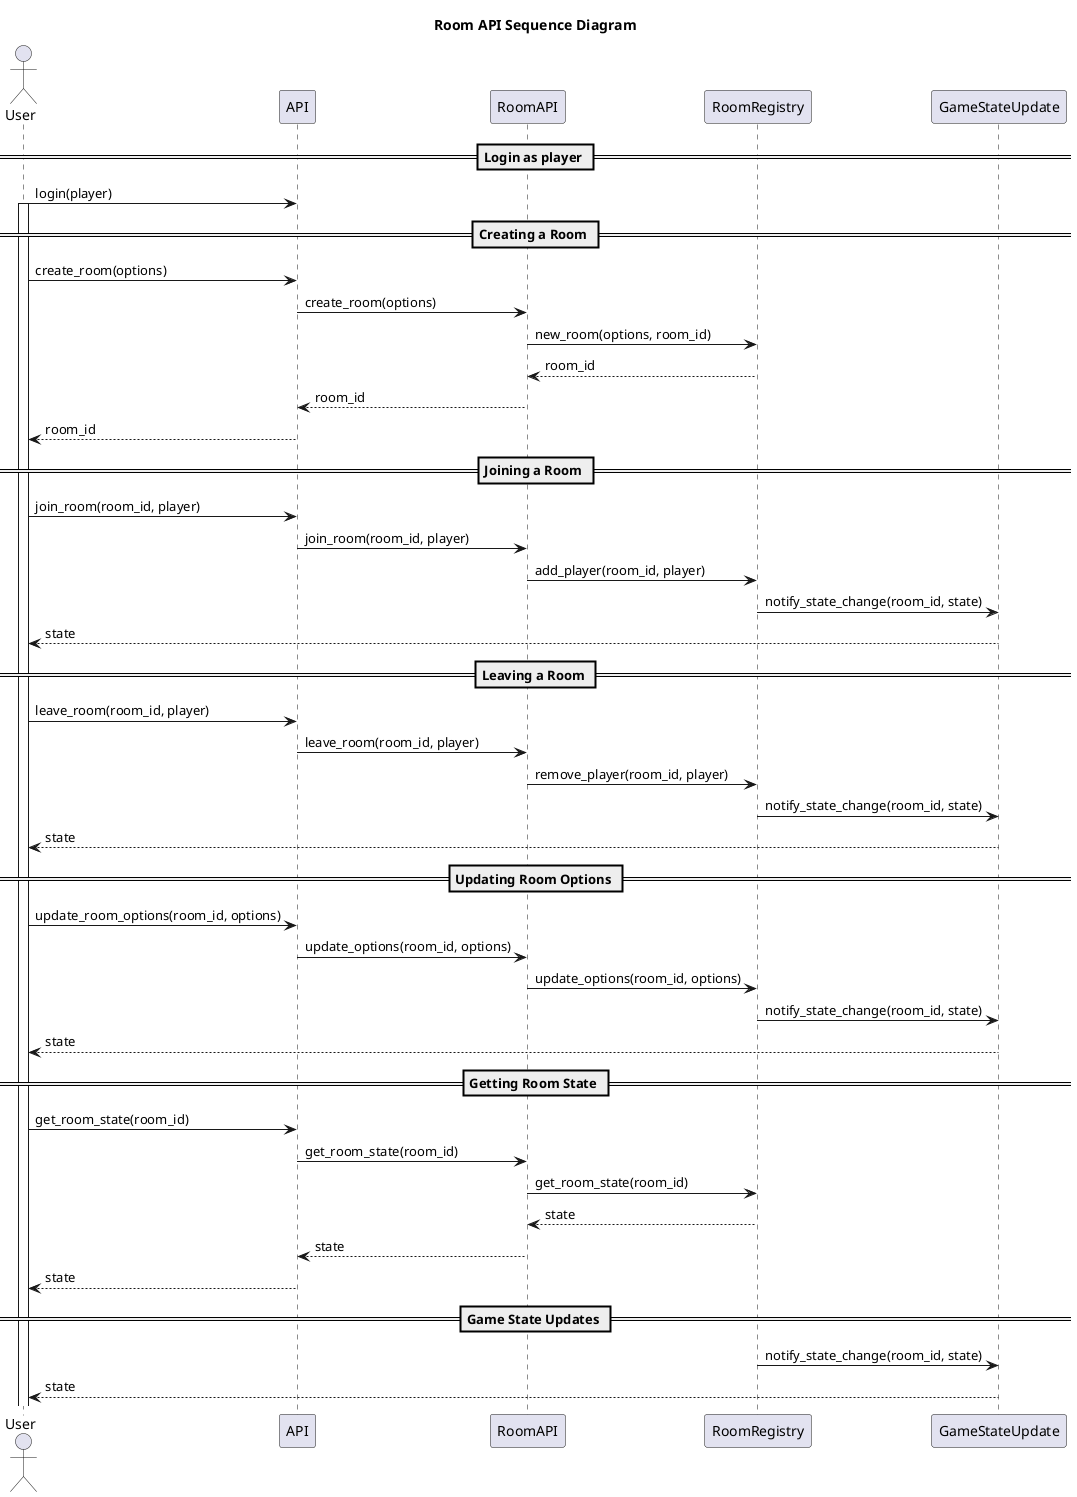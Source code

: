 @startuml api-sequence

title Room API Sequence Diagram

actor User
participant "API" as API
participant "RoomAPI" as RoomAPI
participant "RoomRegistry" as Room
participant "GameStateUpdate" as Update

== Login as player ==

User -> API: login(player)
activate User

== Creating a Room ==
User -> API: create_room(options)
API -> RoomAPI: create_room(options)
RoomAPI -> Room: new_room(options, room_id)
Room --> RoomAPI: room_id
RoomAPI --> API: room_id
API --> User: room_id

== Joining a Room ==
User -> API: join_room(room_id, player)
API -> RoomAPI: join_room(room_id, player)
RoomAPI -> Room: add_player(room_id, player)
Room -> Update: notify_state_change(room_id, state)
Update --> User: state

== Leaving a Room ==
User -> API: leave_room(room_id, player)
API -> RoomAPI: leave_room(room_id, player)
RoomAPI -> Room: remove_player(room_id, player)
Room -> Update: notify_state_change(room_id, state)
Update --> User: state

== Updating Room Options ==
User -> API: update_room_options(room_id, options)
API -> RoomAPI: update_options(room_id, options)
RoomAPI -> Room: update_options(room_id, options)
Room -> Update: notify_state_change(room_id, state)
Update --> User: state

== Getting Room State ==
User -> API: get_room_state(room_id)
API -> RoomAPI: get_room_state(room_id)
RoomAPI -> Room: get_room_state(room_id)
Room --> RoomAPI: state
RoomAPI --> API: state
API --> User: state

== Game State Updates ==
Room -> Update: notify_state_change(room_id, state)
Update --> User: state

@enduml

